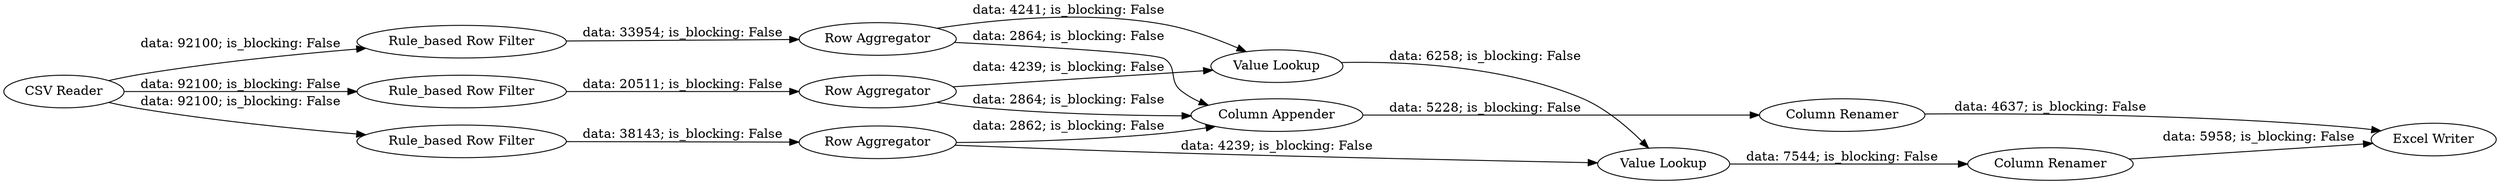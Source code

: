 digraph {
	"3797434223383865630_9" [label="Value Lookup"]
	"3797434223383865630_6" [label="Row Aggregator"]
	"3797434223383865630_2" [label="Row Aggregator"]
	"3797434223383865630_1" [label="CSV Reader"]
	"3797434223383865630_12" [label="Column Renamer"]
	"3797434223383865630_7" [label="Row Aggregator"]
	"3797434223383865630_5" [label="Rule_based Row Filter"]
	"3797434223383865630_10" [label="Column Appender"]
	"3797434223383865630_13" [label="Excel Writer"]
	"3797434223383865630_8" [label="Value Lookup"]
	"3797434223383865630_3" [label="Rule_based Row Filter"]
	"3797434223383865630_4" [label="Rule_based Row Filter"]
	"3797434223383865630_11" [label="Column Renamer"]
	"3797434223383865630_1" -> "3797434223383865630_4" [label="data: 92100; is_blocking: False"]
	"3797434223383865630_10" -> "3797434223383865630_12" [label="data: 5228; is_blocking: False"]
	"3797434223383865630_5" -> "3797434223383865630_7" [label="data: 38143; is_blocking: False"]
	"3797434223383865630_3" -> "3797434223383865630_2" [label="data: 33954; is_blocking: False"]
	"3797434223383865630_2" -> "3797434223383865630_8" [label="data: 4241; is_blocking: False"]
	"3797434223383865630_1" -> "3797434223383865630_3" [label="data: 92100; is_blocking: False"]
	"3797434223383865630_2" -> "3797434223383865630_10" [label="data: 2864; is_blocking: False"]
	"3797434223383865630_7" -> "3797434223383865630_10" [label="data: 2862; is_blocking: False"]
	"3797434223383865630_6" -> "3797434223383865630_10" [label="data: 2864; is_blocking: False"]
	"3797434223383865630_7" -> "3797434223383865630_9" [label="data: 4239; is_blocking: False"]
	"3797434223383865630_8" -> "3797434223383865630_9" [label="data: 6258; is_blocking: False"]
	"3797434223383865630_12" -> "3797434223383865630_13" [label="data: 4637; is_blocking: False"]
	"3797434223383865630_11" -> "3797434223383865630_13" [label="data: 5958; is_blocking: False"]
	"3797434223383865630_4" -> "3797434223383865630_6" [label="data: 20511; is_blocking: False"]
	"3797434223383865630_9" -> "3797434223383865630_11" [label="data: 7544; is_blocking: False"]
	"3797434223383865630_6" -> "3797434223383865630_8" [label="data: 4239; is_blocking: False"]
	"3797434223383865630_1" -> "3797434223383865630_5" [label="data: 92100; is_blocking: False"]
	rankdir=LR
}
